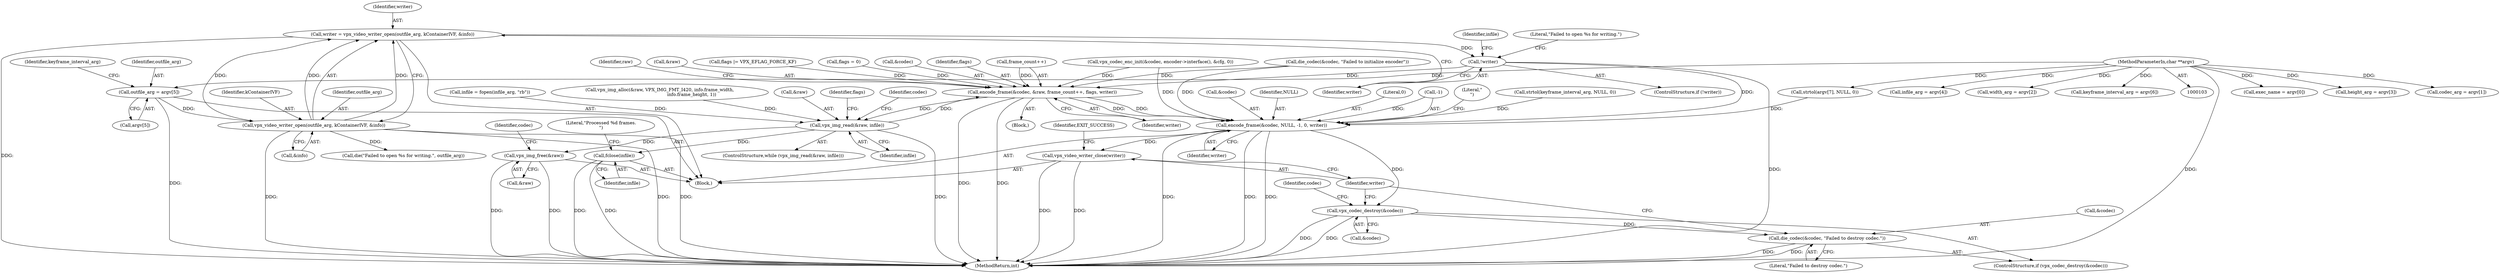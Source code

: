 digraph "1_Android_5a9753fca56f0eeb9f61e342b2fccffc364f9426_14@API" {
"1000391" [label="(Call,writer = vpx_video_writer_open(outfile_arg, kContainerIVF, &info))"];
"1000393" [label="(Call,vpx_video_writer_open(outfile_arg, kContainerIVF, &info))"];
"1000197" [label="(Call,outfile_arg = argv[5])"];
"1000105" [label="(MethodParameterIn,char **argv)"];
"1000399" [label="(Call,!writer)"];
"1000449" [label="(Call,encode_frame(&codec, &raw, frame_count++, flags, writer))"];
"1000427" [label="(Call,vpx_img_read(&raw, infile))"];
"1000468" [label="(Call,fclose(infile))"];
"1000473" [label="(Call,vpx_img_free(&raw))"];
"1000458" [label="(Call,encode_frame(&codec, NULL, -1, 0, writer))"];
"1000477" [label="(Call,vpx_codec_destroy(&codec))"];
"1000480" [label="(Call,die_codec(&codec, \"Failed to destroy codec.\"))"];
"1000484" [label="(Call,vpx_video_writer_close(writer))"];
"1000166" [label="(Call,exec_name = argv[0])"];
"1000454" [label="(Call,frame_count++)"];
"1000401" [label="(Call,die(\"Failed to open %s for writing.\", outfile_arg))"];
"1000198" [label="(Identifier,outfile_arg)"];
"1000430" [label="(Identifier,infile)"];
"1000459" [label="(Call,&codec)"];
"1000197" [label="(Call,outfile_arg = argv[5])"];
"1000457" [label="(Identifier,writer)"];
"1000461" [label="(Identifier,NULL)"];
"1000422" [label="(Call,die_codec(&codec, \"Failed to initialize encoder\"))"];
"1000478" [label="(Call,&codec)"];
"1000393" [label="(Call,vpx_video_writer_open(outfile_arg, kContainerIVF, &info))"];
"1000187" [label="(Call,height_arg = argv[3])"];
"1000392" [label="(Identifier,writer)"];
"1000384" [label="(Call,strtol(argv[7], NULL, 0))"];
"1000433" [label="(Call,flags = 0)"];
"1000484" [label="(Call,vpx_video_writer_close(writer))"];
"1000482" [label="(Identifier,codec)"];
"1000481" [label="(Call,&codec)"];
"1000415" [label="(Call,vpx_codec_enc_init(&codec, encoder->interface(), &cfg, 0))"];
"1000177" [label="(Call,codec_arg = argv[1])"];
"1000199" [label="(Call,argv[5])"];
"1000406" [label="(Call,infile = fopen(infile_arg, \"rb\"))"];
"1000395" [label="(Identifier,kContainerIVF)"];
"1000465" [label="(Identifier,writer)"];
"1000394" [label="(Identifier,outfile_arg)"];
"1000203" [label="(Identifier,keyframe_interval_arg)"];
"1000402" [label="(Literal,\"Failed to open %s for writing.\")"];
"1000192" [label="(Call,infile_arg = argv[4])"];
"1000450" [label="(Call,&codec)"];
"1000292" [label="(Call,vpx_img_alloc(&raw, VPX_IMG_FMT_I420, info.frame_width,\n                                             info.frame_height, 1))"];
"1000473" [label="(Call,vpx_img_free(&raw))"];
"1000480" [label="(Call,die_codec(&codec, \"Failed to destroy codec.\"))"];
"1000458" [label="(Call,encode_frame(&codec, NULL, -1, 0, writer))"];
"1000456" [label="(Identifier,flags)"];
"1000407" [label="(Identifier,infile)"];
"1000464" [label="(Literal,0)"];
"1000468" [label="(Call,fclose(infile))"];
"1000391" [label="(Call,writer = vpx_video_writer_open(outfile_arg, kContainerIVF, &info))"];
"1000396" [label="(Call,&info)"];
"1000471" [label="(Literal,\"Processed %d frames.\n\")"];
"1000398" [label="(ControlStructure,if (!writer))"];
"1000426" [label="(ControlStructure,while (vpx_img_read(&raw, infile)))"];
"1000427" [label="(Call,vpx_img_read(&raw, infile))"];
"1000477" [label="(Call,vpx_codec_destroy(&codec))"];
"1000429" [label="(Identifier,raw)"];
"1000182" [label="(Call,width_arg = argv[2])"];
"1000469" [label="(Identifier,infile)"];
"1000462" [label="(Call,-1)"];
"1000467" [label="(Literal,\"\n\")"];
"1000428" [label="(Call,&raw)"];
"1000487" [label="(Identifier,EXIT_SUCCESS)"];
"1000399" [label="(Call,!writer)"];
"1000485" [label="(Identifier,writer)"];
"1000400" [label="(Identifier,writer)"];
"1000308" [label="(Call,strtol(keyframe_interval_arg, NULL, 0))"];
"1000452" [label="(Call,&raw)"];
"1000488" [label="(MethodReturn,int)"];
"1000105" [label="(MethodParameterIn,char **argv)"];
"1000431" [label="(Block,)"];
"1000479" [label="(Identifier,codec)"];
"1000446" [label="(Call,flags |= VPX_EFLAG_FORCE_KF)"];
"1000106" [label="(Block,)"];
"1000434" [label="(Identifier,flags)"];
"1000449" [label="(Call,encode_frame(&codec, &raw, frame_count++, flags, writer))"];
"1000483" [label="(Literal,\"Failed to destroy codec.\")"];
"1000460" [label="(Identifier,codec)"];
"1000474" [label="(Call,&raw)"];
"1000476" [label="(ControlStructure,if (vpx_codec_destroy(&codec)))"];
"1000202" [label="(Call,keyframe_interval_arg = argv[6])"];
"1000391" -> "1000106"  [label="AST: "];
"1000391" -> "1000393"  [label="CFG: "];
"1000392" -> "1000391"  [label="AST: "];
"1000393" -> "1000391"  [label="AST: "];
"1000400" -> "1000391"  [label="CFG: "];
"1000391" -> "1000488"  [label="DDG: "];
"1000393" -> "1000391"  [label="DDG: "];
"1000393" -> "1000391"  [label="DDG: "];
"1000393" -> "1000391"  [label="DDG: "];
"1000391" -> "1000399"  [label="DDG: "];
"1000393" -> "1000396"  [label="CFG: "];
"1000394" -> "1000393"  [label="AST: "];
"1000395" -> "1000393"  [label="AST: "];
"1000396" -> "1000393"  [label="AST: "];
"1000393" -> "1000488"  [label="DDG: "];
"1000393" -> "1000488"  [label="DDG: "];
"1000393" -> "1000488"  [label="DDG: "];
"1000197" -> "1000393"  [label="DDG: "];
"1000393" -> "1000401"  [label="DDG: "];
"1000197" -> "1000106"  [label="AST: "];
"1000197" -> "1000199"  [label="CFG: "];
"1000198" -> "1000197"  [label="AST: "];
"1000199" -> "1000197"  [label="AST: "];
"1000203" -> "1000197"  [label="CFG: "];
"1000197" -> "1000488"  [label="DDG: "];
"1000105" -> "1000197"  [label="DDG: "];
"1000105" -> "1000103"  [label="AST: "];
"1000105" -> "1000488"  [label="DDG: "];
"1000105" -> "1000166"  [label="DDG: "];
"1000105" -> "1000177"  [label="DDG: "];
"1000105" -> "1000182"  [label="DDG: "];
"1000105" -> "1000187"  [label="DDG: "];
"1000105" -> "1000192"  [label="DDG: "];
"1000105" -> "1000202"  [label="DDG: "];
"1000105" -> "1000384"  [label="DDG: "];
"1000399" -> "1000398"  [label="AST: "];
"1000399" -> "1000400"  [label="CFG: "];
"1000400" -> "1000399"  [label="AST: "];
"1000402" -> "1000399"  [label="CFG: "];
"1000407" -> "1000399"  [label="CFG: "];
"1000399" -> "1000488"  [label="DDG: "];
"1000399" -> "1000449"  [label="DDG: "];
"1000399" -> "1000458"  [label="DDG: "];
"1000449" -> "1000431"  [label="AST: "];
"1000449" -> "1000457"  [label="CFG: "];
"1000450" -> "1000449"  [label="AST: "];
"1000452" -> "1000449"  [label="AST: "];
"1000454" -> "1000449"  [label="AST: "];
"1000456" -> "1000449"  [label="AST: "];
"1000457" -> "1000449"  [label="AST: "];
"1000429" -> "1000449"  [label="CFG: "];
"1000449" -> "1000488"  [label="DDG: "];
"1000449" -> "1000488"  [label="DDG: "];
"1000449" -> "1000427"  [label="DDG: "];
"1000415" -> "1000449"  [label="DDG: "];
"1000422" -> "1000449"  [label="DDG: "];
"1000427" -> "1000449"  [label="DDG: "];
"1000454" -> "1000449"  [label="DDG: "];
"1000433" -> "1000449"  [label="DDG: "];
"1000446" -> "1000449"  [label="DDG: "];
"1000449" -> "1000458"  [label="DDG: "];
"1000449" -> "1000458"  [label="DDG: "];
"1000427" -> "1000426"  [label="AST: "];
"1000427" -> "1000430"  [label="CFG: "];
"1000428" -> "1000427"  [label="AST: "];
"1000430" -> "1000427"  [label="AST: "];
"1000434" -> "1000427"  [label="CFG: "];
"1000460" -> "1000427"  [label="CFG: "];
"1000427" -> "1000488"  [label="DDG: "];
"1000292" -> "1000427"  [label="DDG: "];
"1000406" -> "1000427"  [label="DDG: "];
"1000427" -> "1000468"  [label="DDG: "];
"1000427" -> "1000473"  [label="DDG: "];
"1000468" -> "1000106"  [label="AST: "];
"1000468" -> "1000469"  [label="CFG: "];
"1000469" -> "1000468"  [label="AST: "];
"1000471" -> "1000468"  [label="CFG: "];
"1000468" -> "1000488"  [label="DDG: "];
"1000468" -> "1000488"  [label="DDG: "];
"1000473" -> "1000106"  [label="AST: "];
"1000473" -> "1000474"  [label="CFG: "];
"1000474" -> "1000473"  [label="AST: "];
"1000479" -> "1000473"  [label="CFG: "];
"1000473" -> "1000488"  [label="DDG: "];
"1000473" -> "1000488"  [label="DDG: "];
"1000458" -> "1000106"  [label="AST: "];
"1000458" -> "1000465"  [label="CFG: "];
"1000459" -> "1000458"  [label="AST: "];
"1000461" -> "1000458"  [label="AST: "];
"1000462" -> "1000458"  [label="AST: "];
"1000464" -> "1000458"  [label="AST: "];
"1000465" -> "1000458"  [label="AST: "];
"1000467" -> "1000458"  [label="CFG: "];
"1000458" -> "1000488"  [label="DDG: "];
"1000458" -> "1000488"  [label="DDG: "];
"1000458" -> "1000488"  [label="DDG: "];
"1000415" -> "1000458"  [label="DDG: "];
"1000422" -> "1000458"  [label="DDG: "];
"1000308" -> "1000458"  [label="DDG: "];
"1000384" -> "1000458"  [label="DDG: "];
"1000462" -> "1000458"  [label="DDG: "];
"1000458" -> "1000477"  [label="DDG: "];
"1000458" -> "1000484"  [label="DDG: "];
"1000477" -> "1000476"  [label="AST: "];
"1000477" -> "1000478"  [label="CFG: "];
"1000478" -> "1000477"  [label="AST: "];
"1000482" -> "1000477"  [label="CFG: "];
"1000485" -> "1000477"  [label="CFG: "];
"1000477" -> "1000488"  [label="DDG: "];
"1000477" -> "1000488"  [label="DDG: "];
"1000477" -> "1000480"  [label="DDG: "];
"1000480" -> "1000476"  [label="AST: "];
"1000480" -> "1000483"  [label="CFG: "];
"1000481" -> "1000480"  [label="AST: "];
"1000483" -> "1000480"  [label="AST: "];
"1000485" -> "1000480"  [label="CFG: "];
"1000480" -> "1000488"  [label="DDG: "];
"1000480" -> "1000488"  [label="DDG: "];
"1000484" -> "1000106"  [label="AST: "];
"1000484" -> "1000485"  [label="CFG: "];
"1000485" -> "1000484"  [label="AST: "];
"1000487" -> "1000484"  [label="CFG: "];
"1000484" -> "1000488"  [label="DDG: "];
"1000484" -> "1000488"  [label="DDG: "];
}
